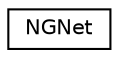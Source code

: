 digraph "Graphical Class Hierarchy"
{
  edge [fontname="Helvetica",fontsize="10",labelfontname="Helvetica",labelfontsize="10"];
  node [fontname="Helvetica",fontsize="10",shape=record];
  rankdir="LR";
  Node0 [label="NGNet",height=0.2,width=0.4,color="black", fillcolor="white", style="filled",URL="$d2/d32/class_n_g_net.html",tooltip="The class storing the generated network. "];
}
